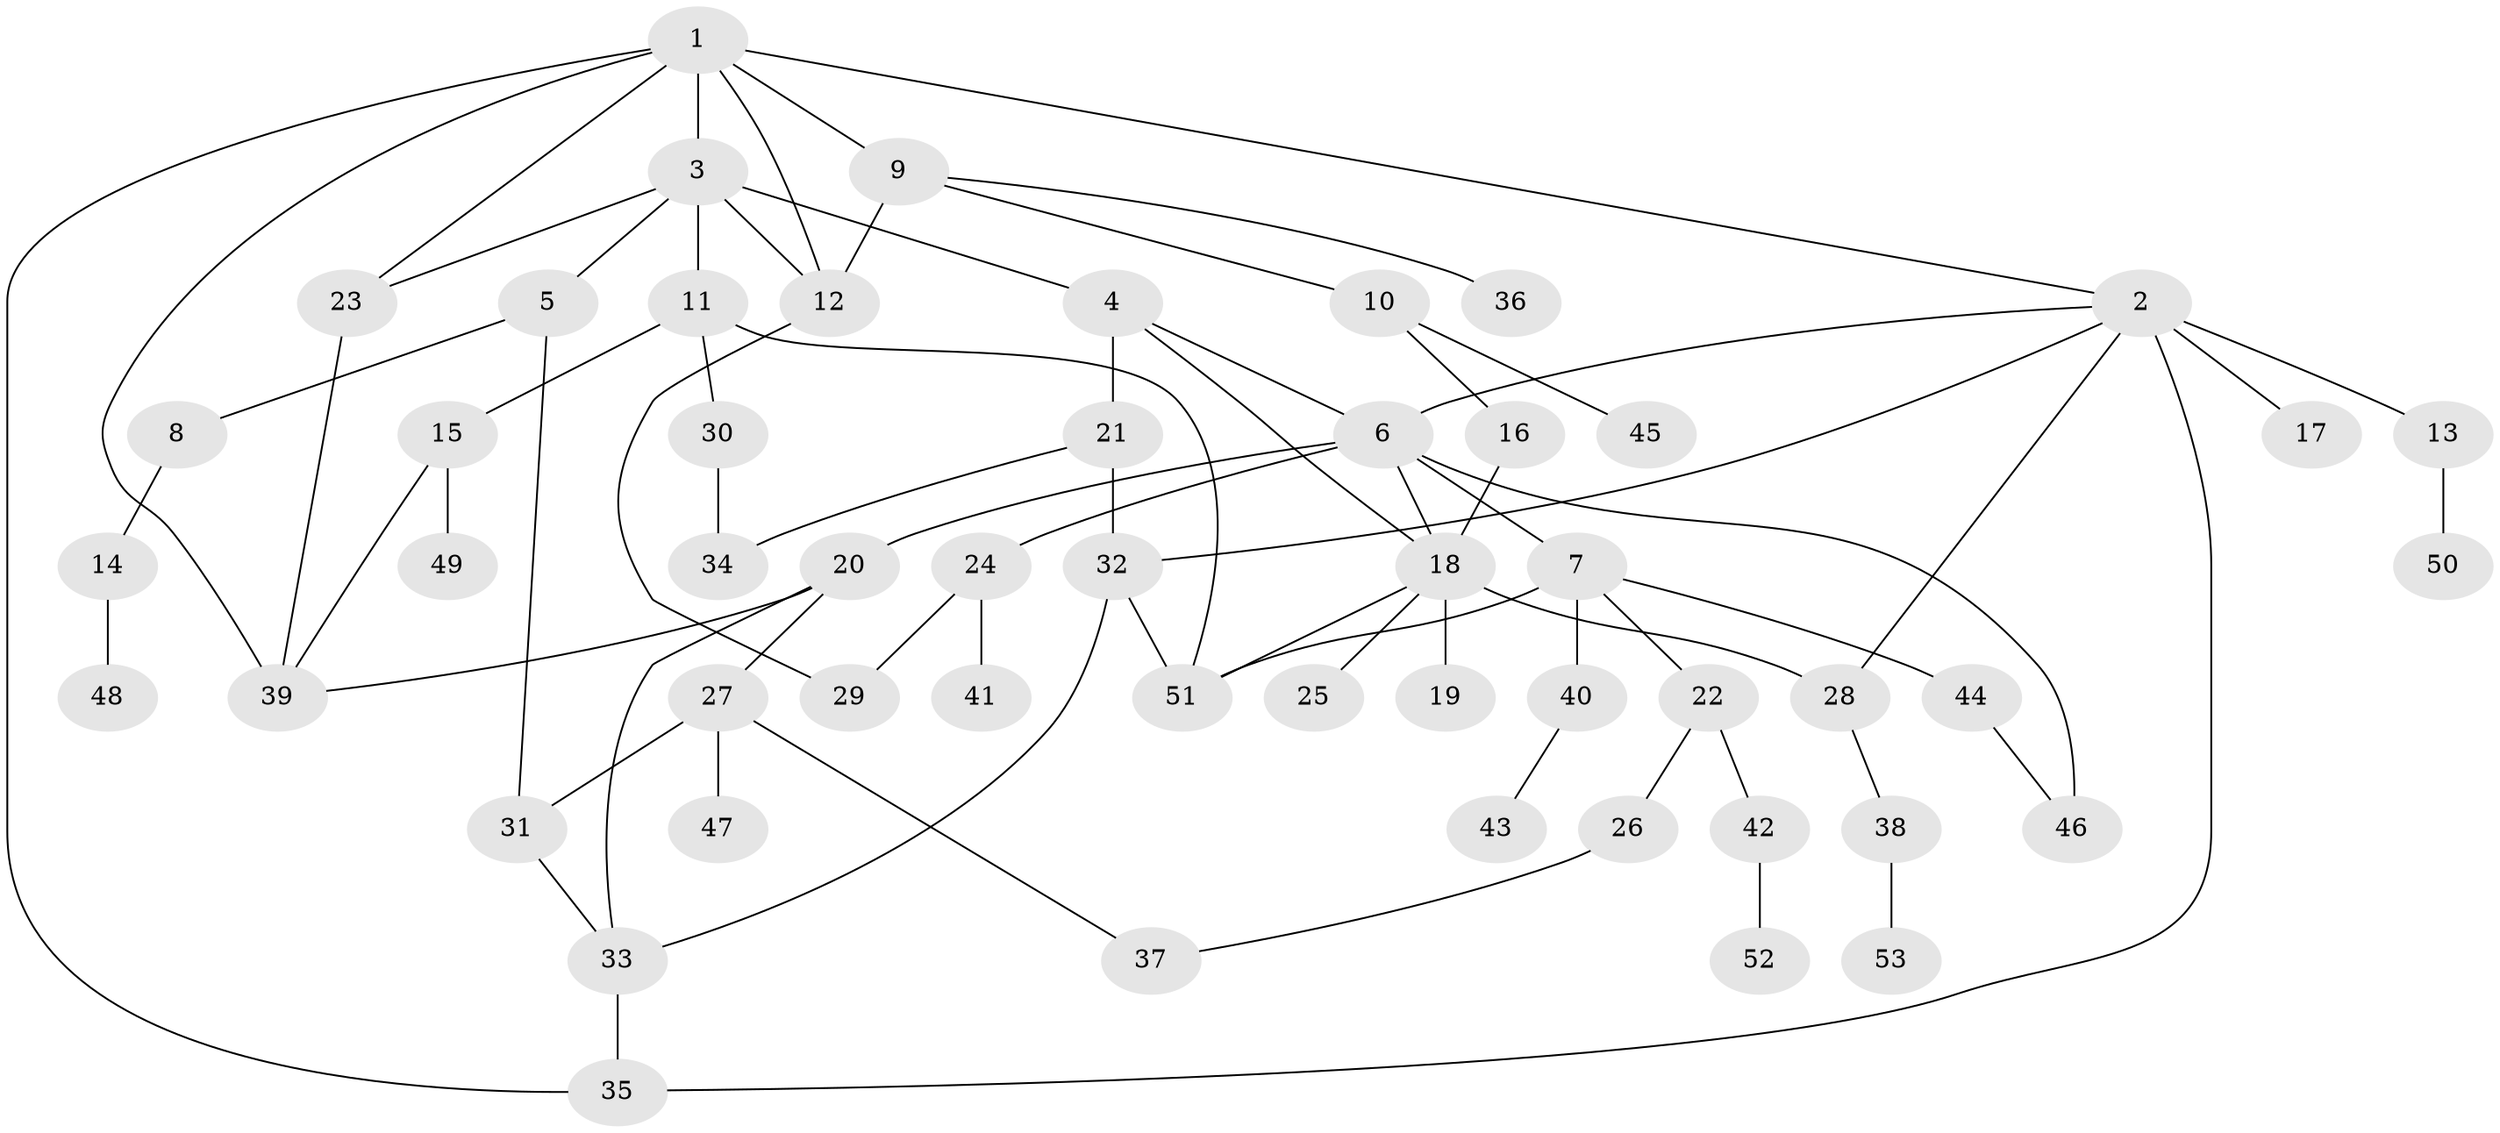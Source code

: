 // original degree distribution, {8: 0.009433962264150943, 6: 0.03773584905660377, 5: 0.08490566037735849, 3: 0.16981132075471697, 4: 0.08490566037735849, 2: 0.24528301886792453, 1: 0.36792452830188677}
// Generated by graph-tools (version 1.1) at 2025/34/03/09/25 02:34:10]
// undirected, 53 vertices, 75 edges
graph export_dot {
graph [start="1"]
  node [color=gray90,style=filled];
  1;
  2;
  3;
  4;
  5;
  6;
  7;
  8;
  9;
  10;
  11;
  12;
  13;
  14;
  15;
  16;
  17;
  18;
  19;
  20;
  21;
  22;
  23;
  24;
  25;
  26;
  27;
  28;
  29;
  30;
  31;
  32;
  33;
  34;
  35;
  36;
  37;
  38;
  39;
  40;
  41;
  42;
  43;
  44;
  45;
  46;
  47;
  48;
  49;
  50;
  51;
  52;
  53;
  1 -- 2 [weight=1.0];
  1 -- 3 [weight=1.0];
  1 -- 9 [weight=1.0];
  1 -- 12 [weight=1.0];
  1 -- 23 [weight=1.0];
  1 -- 35 [weight=1.0];
  1 -- 39 [weight=1.0];
  2 -- 6 [weight=1.0];
  2 -- 13 [weight=1.0];
  2 -- 17 [weight=1.0];
  2 -- 28 [weight=1.0];
  2 -- 32 [weight=1.0];
  2 -- 35 [weight=1.0];
  3 -- 4 [weight=2.0];
  3 -- 5 [weight=1.0];
  3 -- 11 [weight=1.0];
  3 -- 12 [weight=1.0];
  3 -- 23 [weight=1.0];
  4 -- 6 [weight=1.0];
  4 -- 18 [weight=1.0];
  4 -- 21 [weight=1.0];
  5 -- 8 [weight=1.0];
  5 -- 31 [weight=1.0];
  6 -- 7 [weight=1.0];
  6 -- 18 [weight=1.0];
  6 -- 20 [weight=1.0];
  6 -- 24 [weight=1.0];
  6 -- 46 [weight=2.0];
  7 -- 22 [weight=1.0];
  7 -- 40 [weight=1.0];
  7 -- 44 [weight=1.0];
  7 -- 51 [weight=1.0];
  8 -- 14 [weight=2.0];
  9 -- 10 [weight=1.0];
  9 -- 12 [weight=2.0];
  9 -- 36 [weight=1.0];
  10 -- 16 [weight=1.0];
  10 -- 45 [weight=1.0];
  11 -- 15 [weight=1.0];
  11 -- 30 [weight=1.0];
  11 -- 51 [weight=1.0];
  12 -- 29 [weight=1.0];
  13 -- 50 [weight=1.0];
  14 -- 48 [weight=1.0];
  15 -- 39 [weight=1.0];
  15 -- 49 [weight=1.0];
  16 -- 18 [weight=3.0];
  18 -- 19 [weight=1.0];
  18 -- 25 [weight=1.0];
  18 -- 28 [weight=1.0];
  18 -- 51 [weight=1.0];
  20 -- 27 [weight=1.0];
  20 -- 33 [weight=1.0];
  20 -- 39 [weight=1.0];
  21 -- 32 [weight=2.0];
  21 -- 34 [weight=1.0];
  22 -- 26 [weight=2.0];
  22 -- 42 [weight=1.0];
  23 -- 39 [weight=2.0];
  24 -- 29 [weight=1.0];
  24 -- 41 [weight=1.0];
  26 -- 37 [weight=1.0];
  27 -- 31 [weight=1.0];
  27 -- 37 [weight=2.0];
  27 -- 47 [weight=1.0];
  28 -- 38 [weight=1.0];
  30 -- 34 [weight=2.0];
  31 -- 33 [weight=1.0];
  32 -- 33 [weight=1.0];
  32 -- 51 [weight=1.0];
  33 -- 35 [weight=1.0];
  38 -- 53 [weight=1.0];
  40 -- 43 [weight=1.0];
  42 -- 52 [weight=1.0];
  44 -- 46 [weight=1.0];
}
